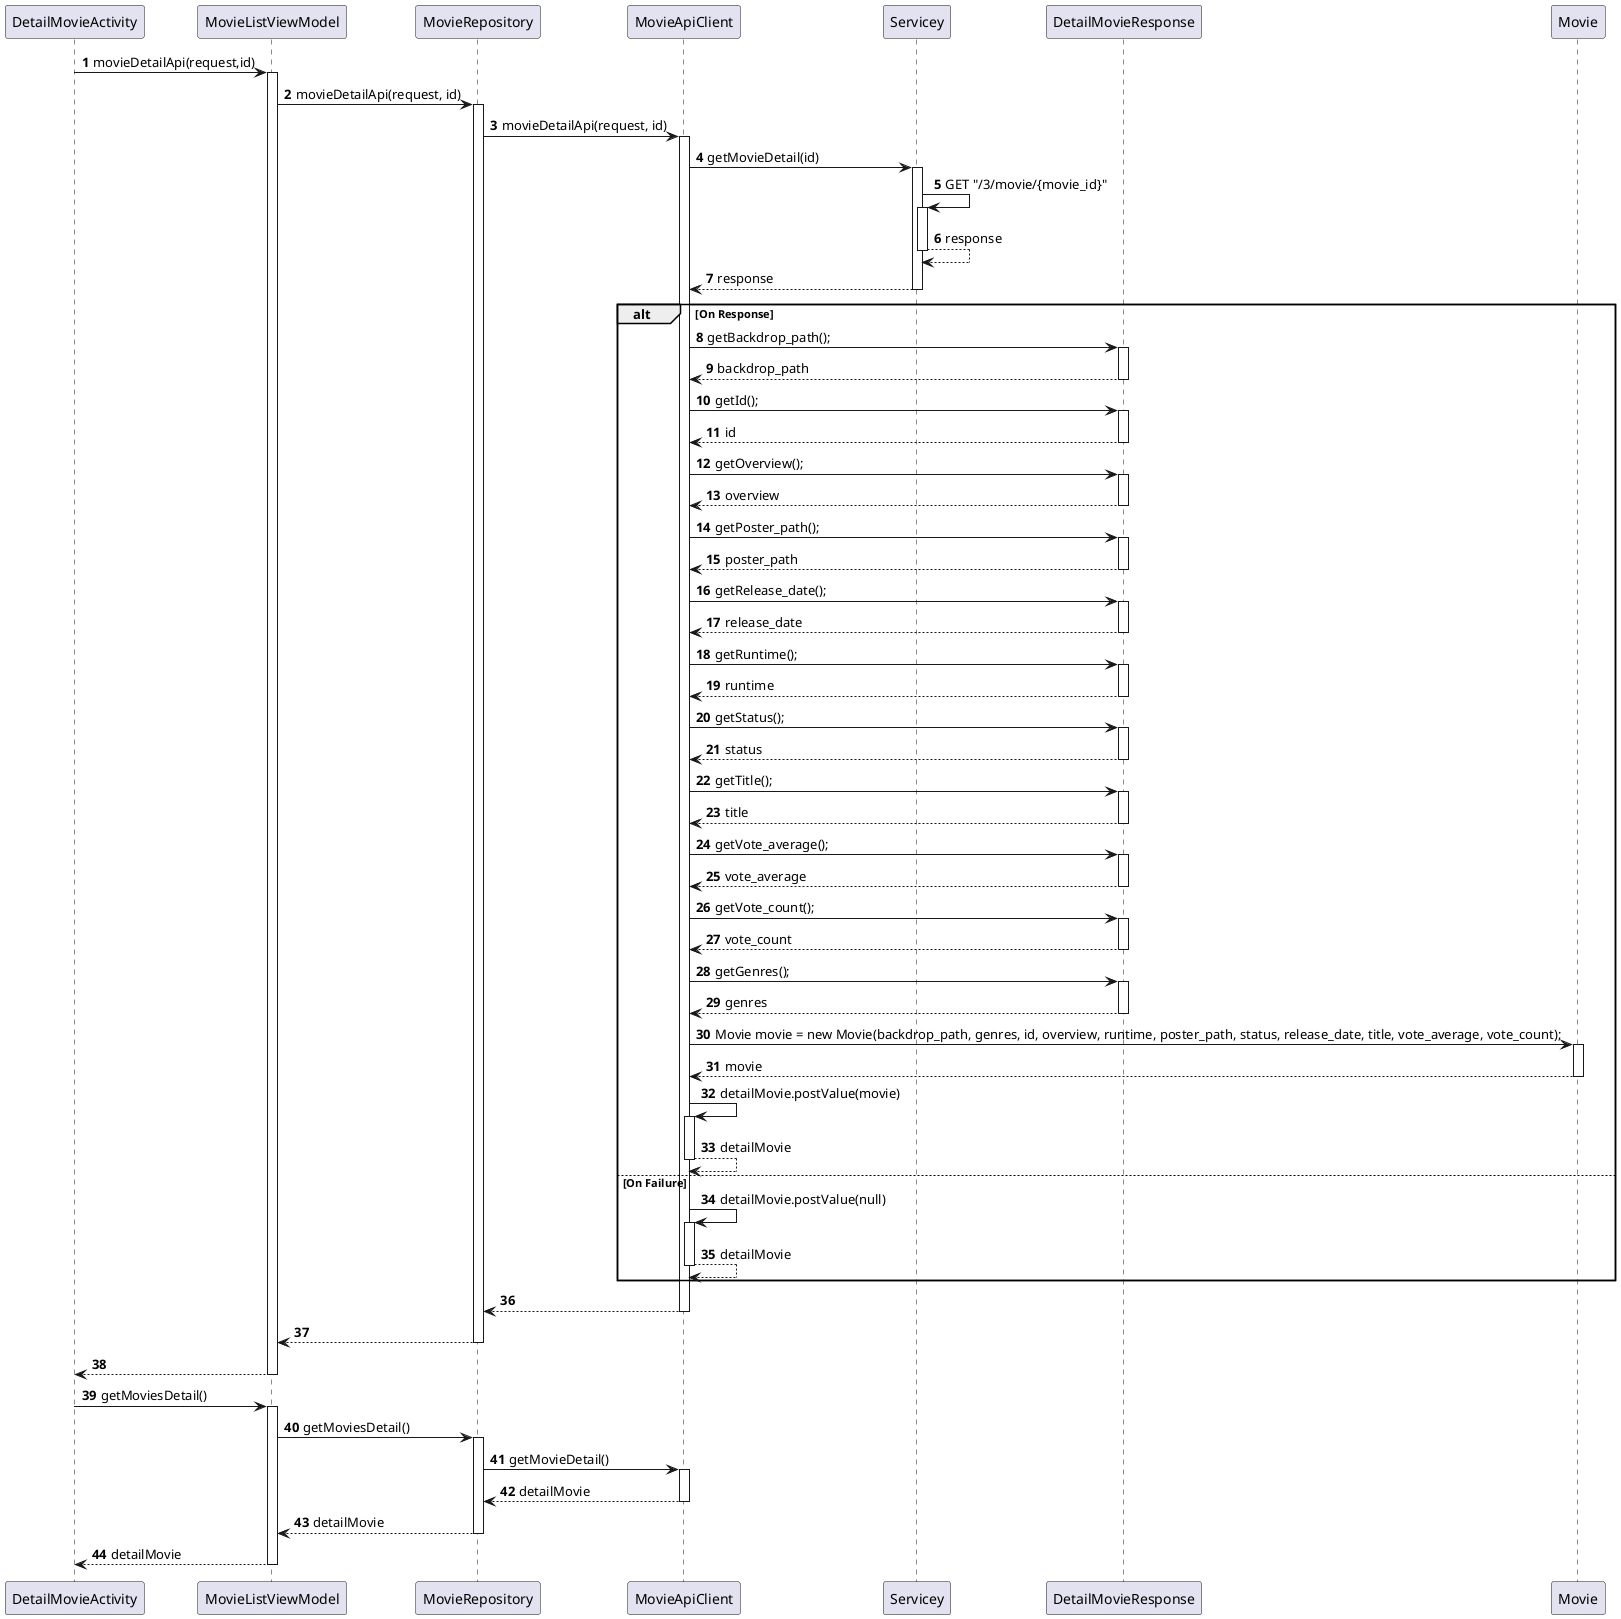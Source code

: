 @startuml
'https://plantuml.com/sequence-diagram

autoactivate on
autonumber
participant "DetailMovieActivity" as Activity
participant "MovieListViewModel" as ViewModel
participant "MovieRepository" as Repository
participant "MovieApiClient" as Request
participant Servicey
participant "DetailMovieResponse" as Response
participant Movie




Activity -> ViewModel: movieDetailApi(request,id)
ViewModel -> Repository: movieDetailApi(request, id)
Repository -> Request:movieDetailApi(request, id)
Request -> Servicey: getMovieDetail(id)

Servicey -> Servicey:  GET "/3/movie/{movie_id}"
Servicey --> Servicey: response
Servicey --> Request: response


alt On Response

Request -> Response: getBackdrop_path();
Response --> Request: backdrop_path
Request -> Response: getId();
Response --> Request: id
Request -> Response: getOverview();
Response --> Request: overview
Request -> Response: getPoster_path();
Response --> Request: poster_path
Request -> Response: getRelease_date();
Response --> Request: release_date
Request -> Response: getRuntime();
Response --> Request: runtime
Request -> Response: getStatus();
Response --> Request: status
Request -> Response: getTitle();
Response --> Request: title
Request -> Response: getVote_average();
Response --> Request: vote_average
Request -> Response: getVote_count();
Response --> Request: vote_count
Request -> Response: getGenres();
Response --> Request: genres
Request -> Movie: Movie movie = new Movie(backdrop_path, genres, id, overview, runtime, poster_path, status, release_date, title, vote_average, vote_count);
Movie --> Request: movie
Request -> Request: detailMovie.postValue(movie)
Request --> Request: detailMovie

else On Failure

Request -> Request: detailMovie.postValue(null)
Request --> Request: detailMovie

end alt

Request --> Repository:
Repository --> ViewModel:
ViewModel --> Activity:

Activity -> ViewModel: getMoviesDetail()
ViewModel -> Repository: getMoviesDetail()
Repository -> Request: getMovieDetail()
Request --> Repository: detailMovie
Repository --> ViewModel: detailMovie
ViewModel --> Activity: detailMovie



@enduml